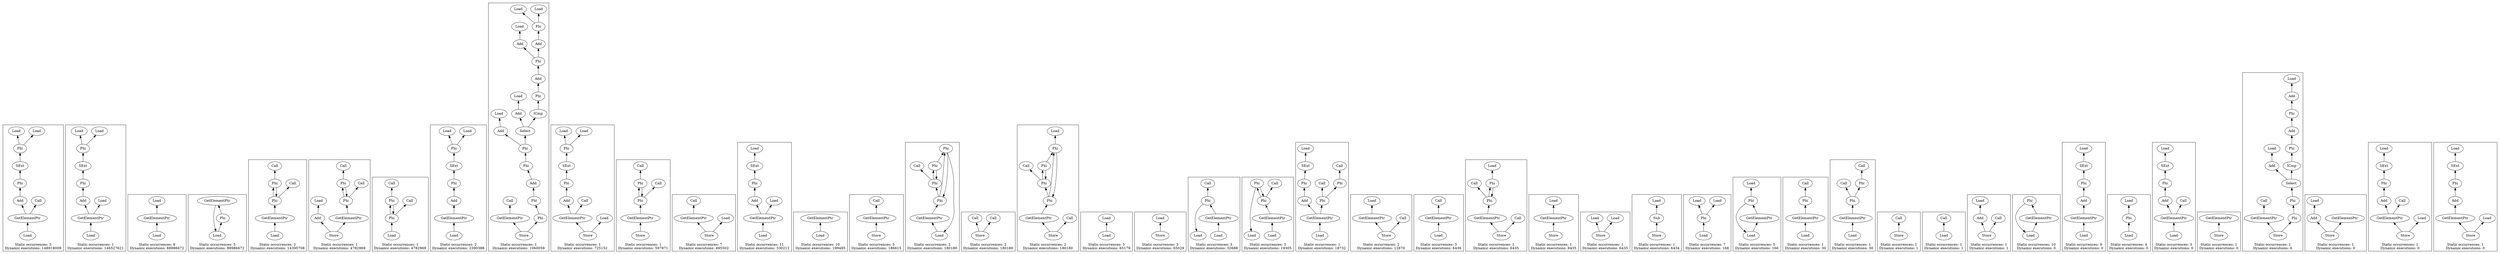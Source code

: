 strict digraph {
rankdir=BT
subgraph {
"0_401" [label="Add"]
"0_400" [label="Phi"]
"0_401" -> "0_400"
"0_402" [label="GetElementPtr"]
"0_402" -> "0_401"
"0_372" [label="Call"]
"0_402" -> "0_372"
{
rank=min
"0_403" [label="Load"]
}
"0_403" -> "0_402"
"0_366" [label="Phi"]
"0_360" [label="Load"]
"0_366" -> "0_360"
"0_523" [label="Load"]
"0_366" -> "0_523"
"0_370" [label="SExt"]
"0_400" -> "0_370"
"0_370" -> "0_366"
cluster=true
label="Static occurrences: 3\nDynamic executions: 148918009"
}
subgraph {
"1_460" [label="Add"]
"1_457" [label="Phi"]
"1_460" -> "1_457"
"1_461" [label="GetElementPtr"]
"1_461" -> "1_460"
"1_455" [label="Load"]
"1_461" -> "1_455"
{
rank=min
"1_462" [label="Load"]
}
"1_462" -> "1_461"
"1_366" [label="Phi"]
"1_360" [label="Load"]
"1_366" -> "1_360"
"1_523" [label="Load"]
"1_366" -> "1_523"
"1_370" [label="SExt"]
"1_457" -> "1_370"
"1_370" -> "1_366"
cluster=true
label="Static occurrences: 1\nDynamic executions: 146527621"
}
subgraph {
"2_131" [label="GetElementPtr"]
"2_130" [label="Load"]
"2_131" -> "2_130"
{
rank=min
"2_132" [label="Load"]
}
"2_132" -> "2_131"
cluster=true
label="Static occurrences: 8\nDynamic executions: 88986672"
}
subgraph {
"3_148" [label="GetElementPtr"]
{
rank=min
"3_130" [label="Load"]
}
"3_148" -> "3_130"
"3_129" [label="Phi"]
"3_130" -> "3_129"
"3_129" -> "3_148"
cluster=true
label="Static occurrences: 5\nDynamic executions: 88986672"
}
subgraph {
"4_569" [label="GetElementPtr"]
"4_561" [label="Phi"]
"4_569" -> "4_561"
{
rank=min
"4_570" [label="Load"]
}
"4_570" -> "4_569"
"4_677" [label="Phi"]
"4_652" [label="Call"]
"4_677" -> "4_652"
"4_550" [label="Call"]
"4_561" -> "4_550"
"4_561" -> "4_677"
"4_677" -> "4_561"
cluster=true
label="Static occurrences: 2\nDynamic executions: 14395708"
}
subgraph {
"5_577" [label="Add"]
"5_570" [label="Load"]
"5_577" -> "5_570"
"5_569" [label="GetElementPtr"]
"5_561" [label="Phi"]
"5_569" -> "5_561"
"5_677" [label="Phi"]
"5_652" [label="Call"]
"5_677" -> "5_652"
"5_550" [label="Call"]
"5_561" -> "5_550"
"5_561" -> "5_677"
"5_677" -> "5_561"
{
rank=min
"5_578" [label="Store"]
}
"5_578" -> "5_577"
"5_578" -> "5_569"
cluster=true
label="Static occurrences: 1\nDynamic executions: 4782969"
}
subgraph {
{
rank=min
"6_595" [label="Load"]
}
"6_561" [label="Phi"]
"6_595" -> "6_561"
"6_677" [label="Phi"]
"6_652" [label="Call"]
"6_677" -> "6_652"
"6_550" [label="Call"]
"6_561" -> "6_550"
"6_561" -> "6_677"
"6_677" -> "6_561"
cluster=true
label="Static occurrences: 1\nDynamic executions: 4782969"
}
subgraph {
"7_401" [label="Add"]
"7_400" [label="Phi"]
"7_401" -> "7_400"
"7_404" [label="GetElementPtr"]
"7_404" -> "7_401"
{
rank=min
"7_405" [label="Load"]
}
"7_405" -> "7_404"
"7_366" [label="Phi"]
"7_360" [label="Load"]
"7_366" -> "7_360"
"7_523" [label="Load"]
"7_366" -> "7_523"
"7_370" [label="SExt"]
"7_400" -> "7_370"
"7_370" -> "7_366"
cluster=true
label="Static occurrences: 2\nDynamic executions: 2390388"
}
subgraph {
"8_485" [label="Add"]
"8_484" [label="Load"]
"8_485" -> "8_484"
"8_514" [label="Add"]
"8_513" [label="Load"]
"8_514" -> "8_513"
"8_483" [label="Add"]
"8_482" [label="Load"]
"8_483" -> "8_482"
"8_528" [label="Add"]
"8_526" [label="Phi"]
"8_528" -> "8_526"
"8_522" [label="Add"]
"8_518" [label="Phi"]
"8_522" -> "8_518"
"8_516" [label="Add"]
"8_366" [label="Phi"]
"8_516" -> "8_366"
"8_393" [label="GetElementPtr"]
"8_372" [label="Call"]
"8_393" -> "8_372"
"8_373" [label="ICmp"]
"8_369" [label="Phi"]
"8_373" -> "8_369"
"8_369" -> "8_522"
"8_519" [label="Phi"]
"8_519" -> "8_485"
"8_518" -> "8_516"
"8_359" [label="Phi"]
"8_359" -> "8_528"
"8_518" -> "8_483"
"8_360" [label="Load"]
"8_366" -> "8_360"
"8_523" [label="Load"]
"8_366" -> "8_523"
"8_368" [label="Phi"]
"8_368" -> "8_359"
"8_526" -> "8_519"
"8_515" [label="Select"]
"8_519" -> "8_515"
"8_515" -> "8_514"
"8_515" -> "8_373"
{
rank=min
"8_394" [label="Store"]
}
"8_394" -> "8_393"
"8_394" -> "8_368"
cluster=true
label="Static occurrences: 1\nDynamic executions: 1060059"
}
subgraph {
"9_401" [label="Add"]
"9_400" [label="Phi"]
"9_401" -> "9_400"
"9_402" [label="GetElementPtr"]
"9_402" -> "9_401"
"9_372" [label="Call"]
"9_402" -> "9_372"
"9_366" [label="Phi"]
"9_360" [label="Load"]
"9_366" -> "9_360"
"9_523" [label="Load"]
"9_366" -> "9_523"
"9_370" [label="SExt"]
"9_400" -> "9_370"
"9_370" -> "9_366"
{
rank=min
"9_408" [label="Store"]
}
"9_408" -> "9_402"
"9_405" [label="Load"]
"9_408" -> "9_405"
cluster=true
label="Static occurrences: 1\nDynamic executions: 725152"
}
subgraph {
"10_569" [label="GetElementPtr"]
"10_561" [label="Phi"]
"10_569" -> "10_561"
"10_677" [label="Phi"]
"10_652" [label="Call"]
"10_677" -> "10_652"
"10_550" [label="Call"]
"10_561" -> "10_550"
"10_561" -> "10_677"
"10_677" -> "10_561"
{
rank=min
"10_574" [label="Store"]
}
"10_574" -> "10_569"
cluster=true
label="Static occurrences: 1\nDynamic executions: 597871"
}
subgraph {
"11_339" [label="GetElementPtr"]
"11_324" [label="Call"]
"11_339" -> "11_324"
{
rank=min
"11_340" [label="Store"]
}
"11_340" -> "11_339"
"11_327" [label="Load"]
"11_340" -> "11_327"
cluster=true
label="Static occurrences: 7\nDynamic executions: 495502"
}
subgraph {
"12_137" [label="Add"]
"12_134" [label="Phi"]
"12_137" -> "12_134"
"12_138" [label="GetElementPtr"]
"12_138" -> "12_137"
"12_132" [label="Load"]
"12_138" -> "12_132"
{
rank=min
"12_139" [label="Load"]
}
"12_139" -> "12_138"
"12_127" [label="SExt"]
"12_134" -> "12_127"
"12_126" [label="Load"]
"12_127" -> "12_126"
cluster=true
label="Static occurrences: 11\nDynamic executions: 330212"
}
subgraph {
{
rank=min
"13_25" [label="Load"]
}
"13_24" [label="GetElementPtr"]
"13_25" -> "13_24"
cluster=true
label="Static occurrences: 10\nDynamic executions: 199485"
}
subgraph {
"14_345" [label="GetElementPtr"]
"14_324" [label="Call"]
"14_345" -> "14_324"
{
rank=min
"14_346" [label="Store"]
}
"14_346" -> "14_345"
cluster=true
label="Static occurrences: 5\nDynamic executions: 186615"
}
subgraph {
"15_430" [label="GetElementPtr"]
"15_367" [label="Phi"]
"15_430" -> "15_367"
{
rank=min
"15_448" [label="Load"]
}
"15_448" -> "15_430"
"15_358" [label="Phi"]
"15_352" [label="Call"]
"15_358" -> "15_352"
"15_520" [label="Phi"]
"15_520" -> "15_448"
"15_520" -> "15_367"
"15_367" -> "15_358"
"15_527" [label="Phi"]
"15_527" -> "15_358"
"15_367" -> "15_520"
"15_527" -> "15_520"
"15_358" -> "15_527"
cluster=true
label="Static occurrences: 2\nDynamic executions: 180180"
}
subgraph {
{
rank=min
"16_445" [label="Store"]
}
"16_432" [label="Call"]
"16_445" -> "16_432"
"16_429" [label="Call"]
"16_445" -> "16_429"
cluster=true
label="Static occurrences: 2\nDynamic executions: 180180"
}
subgraph {
"17_430" [label="GetElementPtr"]
"17_367" [label="Phi"]
"17_430" -> "17_367"
"17_358" [label="Phi"]
"17_352" [label="Call"]
"17_358" -> "17_352"
"17_520" [label="Phi"]
"17_448" [label="Load"]
"17_520" -> "17_448"
"17_520" -> "17_367"
"17_367" -> "17_358"
"17_527" [label="Phi"]
"17_527" -> "17_358"
"17_367" -> "17_520"
"17_527" -> "17_520"
"17_358" -> "17_527"
{
rank=min
"17_431" [label="Store"]
}
"17_429" [label="Call"]
"17_431" -> "17_429"
"17_431" -> "17_430"
cluster=true
label="Static occurrences: 2\nDynamic executions: 180180"
}
subgraph {
{
rank=min
"18_150" [label="Load"]
}
"18_130" [label="Load"]
"18_150" -> "18_130"
cluster=true
label="Static occurrences: 5\nDynamic executions: 65179"
}
subgraph {
{
rank=min
"19_474" [label="Store"]
}
"19_473" [label="Load"]
"19_474" -> "19_473"
cluster=true
label="Static occurrences: 3\nDynamic executions: 65029"
}
subgraph {
"20_1000" [label="GetElementPtr"]
"20_999" [label="Phi"]
"20_1000" -> "20_999"
{
rank=min
"20_1001" [label="Load"]
}
"20_1001" -> "20_1000"
"20_962" [label="Call"]
"20_999" -> "20_962"
{
rank=min
"20_1019" [label="Load"]
}
"20_999" -> "20_1019"
cluster=true
label="Static occurrences: 3\nDynamic executions: 32688"
}
subgraph {
"21_610" [label="GetElementPtr"]
"21_562" [label="Phi"]
"21_610" -> "21_562"
{
rank=min
"21_632" [label="Load"]
}
"21_632" -> "21_610"
"21_545" [label="Call"]
"21_562" -> "21_545"
"21_678" [label="Phi"]
{
rank=min
"21_643" [label="Load"]
}
"21_678" -> "21_643"
"21_678" -> "21_562"
"21_562" -> "21_678"
cluster=true
label="Static occurrences: 3\nDynamic executions: 19305"
}
subgraph {
"22_1006" [label="Add"]
"22_1003" [label="Phi"]
"22_1006" -> "22_1003"
"22_1009" [label="GetElementPtr"]
"22_1009" -> "22_1006"
"22_995" [label="Phi"]
"22_1009" -> "22_995"
{
rank=min
"22_1010" [label="Load"]
}
"22_1010" -> "22_1009"
"22_967" [label="Call"]
"22_995" -> "22_967"
"22_1072" [label="Phi"]
"22_1058" [label="Call"]
"22_1072" -> "22_1058"
"22_995" -> "22_1072"
"22_997" [label="SExt"]
"22_1003" -> "22_997"
"22_996" [label="Load"]
"22_997" -> "22_996"
cluster=true
label="Static occurrences: 1\nDynamic executions: 18732"
}
subgraph {
"23_633" [label="GetElementPtr"]
"23_632" [label="Load"]
"23_633" -> "23_632"
{
rank=min
"23_634" [label="Store"]
}
"23_619" [label="Call"]
"23_634" -> "23_619"
"23_634" -> "23_633"
cluster=true
label="Static occurrences: 2\nDynamic executions: 12870"
}
subgraph {
"24_353" [label="GetElementPtr"]
"24_352" [label="Call"]
"24_353" -> "24_352"
{
rank=min
"24_532" [label="Load"]
}
"24_532" -> "24_353"
cluster=true
label="Static occurrences: 3\nDynamic executions: 6436"
}
subgraph {
"25_610" [label="GetElementPtr"]
"25_562" [label="Phi"]
"25_610" -> "25_562"
"25_545" [label="Call"]
"25_562" -> "25_545"
"25_678" [label="Phi"]
"25_643" [label="Load"]
"25_678" -> "25_643"
"25_678" -> "25_562"
"25_562" -> "25_678"
{
rank=min
"25_611" [label="Store"]
}
"25_609" [label="Call"]
"25_611" -> "25_609"
"25_611" -> "25_610"
cluster=true
label="Static occurrences: 1\nDynamic executions: 6435"
}
subgraph {
"26_641" [label="GetElementPtr"]
"26_636" [label="Load"]
"26_641" -> "26_636"
{
rank=min
"26_642" [label="Store"]
}
"26_642" -> "26_641"
cluster=true
label="Static occurrences: 1\nDynamic executions: 6435"
}
subgraph {
{
rank=min
"27_640" [label="Store"]
}
"27_636" [label="Load"]
"27_640" -> "27_636"
"27_639" [label="Load"]
"27_640" -> "27_639"
cluster=true
label="Static occurrences: 1\nDynamic executions: 6435"
}
subgraph {
{
rank=min
"28_538" [label="Store"]
}
"28_537" [label="Sub"]
"28_538" -> "28_537"
"28_536" [label="Load"]
"28_537" -> "28_536"
cluster=true
label="Static occurrences: 1\nDynamic executions: 6434"
}
subgraph {
{
rank=min
"29_259" [label="Load"]
}
"29_258" [label="Phi"]
"29_259" -> "29_258"
"29_283" [label="Load"]
"29_258" -> "29_283"
"29_255" [label="Load"]
"29_258" -> "29_255"
cluster=true
label="Static occurrences: 7\nDynamic executions: 168"
}
subgraph {
"30_282" [label="GetElementPtr"]
"30_258" [label="Phi"]
"30_282" -> "30_258"
{
rank=min
"30_283" [label="Load"]
}
"30_283" -> "30_282"
"30_258" -> "30_283"
"30_255" [label="Load"]
"30_258" -> "30_255"
cluster=true
label="Static occurrences: 5\nDynamic executions: 166"
}
subgraph {
"31_1076" [label="GetElementPtr"]
"31_1072" [label="Phi"]
"31_1076" -> "31_1072"
{
rank=min
"31_1077" [label="Load"]
}
"31_1077" -> "31_1076"
"31_1058" [label="Call"]
"31_1072" -> "31_1058"
cluster=true
label="Static occurrences: 1\nDynamic executions: 30"
}
subgraph {
"32_1078" [label="GetElementPtr"]
"32_995" [label="Phi"]
"32_1078" -> "32_995"
{
rank=min
"32_1079" [label="Load"]
}
"32_1079" -> "32_1078"
"32_967" [label="Call"]
"32_995" -> "32_967"
"32_1072" [label="Phi"]
"32_1058" [label="Call"]
"32_1072" -> "32_1058"
"32_995" -> "32_1072"
cluster=true
label="Static occurrences: 1\nDynamic executions: 30"
}
subgraph {
{
rank=min
"33_615" [label="Store"]
}
"33_609" [label="Call"]
"33_615" -> "33_609"
cluster=true
label="Static occurrences: 1\nDynamic executions: 1"
}
subgraph {
{
rank=min
"34_557" [label="Load"]
}
"34_550" [label="Call"]
"34_557" -> "34_550"
cluster=true
label="Static occurrences: 1\nDynamic executions: 1"
}
subgraph {
"35_558" [label="Add"]
"35_557" [label="Load"]
"35_558" -> "35_557"
{
rank=min
"35_559" [label="Store"]
}
"35_559" -> "35_558"
"35_550" [label="Call"]
"35_559" -> "35_550"
cluster=true
label="Static occurrences: 1\nDynamic executions: 1"
}
subgraph {
"36_221" [label="GetElementPtr"]
"36_197" [label="Phi"]
"36_221" -> "36_197"
{
rank=min
"36_222" [label="Load"]
}
"36_222" -> "36_221"
"36_197" -> "36_222"
cluster=true
label="Static occurrences: 10\nDynamic executions: 0"
}
subgraph {
"37_50" [label="Add"]
"37_49" [label="Phi"]
"37_50" -> "37_49"
"37_51" [label="GetElementPtr"]
"37_51" -> "37_50"
{
rank=min
"37_52" [label="Load"]
}
"37_52" -> "37_51"
"37_47" [label="SExt"]
"37_49" -> "37_47"
"37_44" [label="Load"]
"37_47" -> "37_44"
cluster=true
label="Static occurrences: 9\nDynamic executions: 0"
}
subgraph {
{
rank=min
"38_198" [label="Load"]
}
"38_197" [label="Phi"]
"38_198" -> "38_197"
"38_222" [label="Load"]
"38_197" -> "38_222"
cluster=true
label="Static occurrences: 4\nDynamic executions: 0"
}
subgraph {
"39_499" [label="Add"]
"39_496" [label="Phi"]
"39_499" -> "39_496"
"39_502" [label="GetElementPtr"]
"39_502" -> "39_499"
"39_372" [label="Call"]
"39_502" -> "39_372"
{
rank=min
"39_503" [label="Load"]
}
"39_503" -> "39_502"
"39_487" [label="SExt"]
"39_496" -> "39_487"
"39_482" [label="Load"]
"39_487" -> "39_482"
cluster=true
label="Static occurrences: 3\nDynamic executions: 0"
}
subgraph {
{
rank=min
"40_29" [label="Store"]
}
"40_24" [label="GetElementPtr"]
"40_29" -> "40_24"
cluster=true
label="Static occurrences: 1\nDynamic executions: 0"
}
subgraph {
"41_697" [label="Add"]
"41_691" [label="Load"]
"41_697" -> "41_691"
"41_696" [label="Add"]
"41_688" [label="Load"]
"41_696" -> "41_688"
"41_783" [label="Add"]
"41_779" [label="Phi"]
"41_783" -> "41_779"
"41_731" [label="GetElementPtr"]
"41_712" [label="Call"]
"41_731" -> "41_712"
"41_713" [label="ICmp"]
"41_711" [label="Phi"]
"41_713" -> "41_711"
"41_779" -> "41_697"
"41_711" -> "41_783"
"41_710" [label="Phi"]
"41_780" [label="Phi"]
"41_710" -> "41_780"
"41_777" [label="Select"]
"41_780" -> "41_777"
"41_777" -> "41_696"
"41_777" -> "41_713"
{
rank=min
"41_732" [label="Store"]
}
"41_732" -> "41_731"
"41_732" -> "41_710"
cluster=true
label="Static occurrences: 1\nDynamic executions: 0"
}
subgraph {
"42_32" [label="Add"]
"42_25" [label="Load"]
"42_32" -> "42_25"
{
rank=min
"42_33" [label="Store"]
}
"42_33" -> "42_32"
"42_24" [label="GetElementPtr"]
"42_33" -> "42_24"
cluster=true
label="Static occurrences: 1\nDynamic executions: 0"
}
subgraph {
"43_738" [label="Add"]
"43_737" [label="Phi"]
"43_738" -> "43_737"
"43_739" [label="GetElementPtr"]
"43_739" -> "43_738"
"43_712" [label="Call"]
"43_739" -> "43_712"
"43_693" [label="SExt"]
"43_737" -> "43_693"
"43_691" [label="Load"]
"43_693" -> "43_691"
{
rank=min
"43_745" [label="Store"]
}
"43_745" -> "43_739"
"43_742" [label="Load"]
"43_745" -> "43_742"
cluster=true
label="Static occurrences: 1\nDynamic executions: 0"
}
subgraph {
"44_50" [label="Add"]
"44_49" [label="Phi"]
"44_50" -> "44_49"
"44_51" [label="GetElementPtr"]
"44_51" -> "44_50"
"44_47" [label="SExt"]
"44_49" -> "44_47"
"44_44" [label="Load"]
"44_47" -> "44_44"
{
rank=min
"44_57" [label="Store"]
}
"44_57" -> "44_51"
"44_54" [label="Load"]
"44_57" -> "44_54"
cluster=true
label="Static occurrences: 1\nDynamic executions: 0"
}
}
